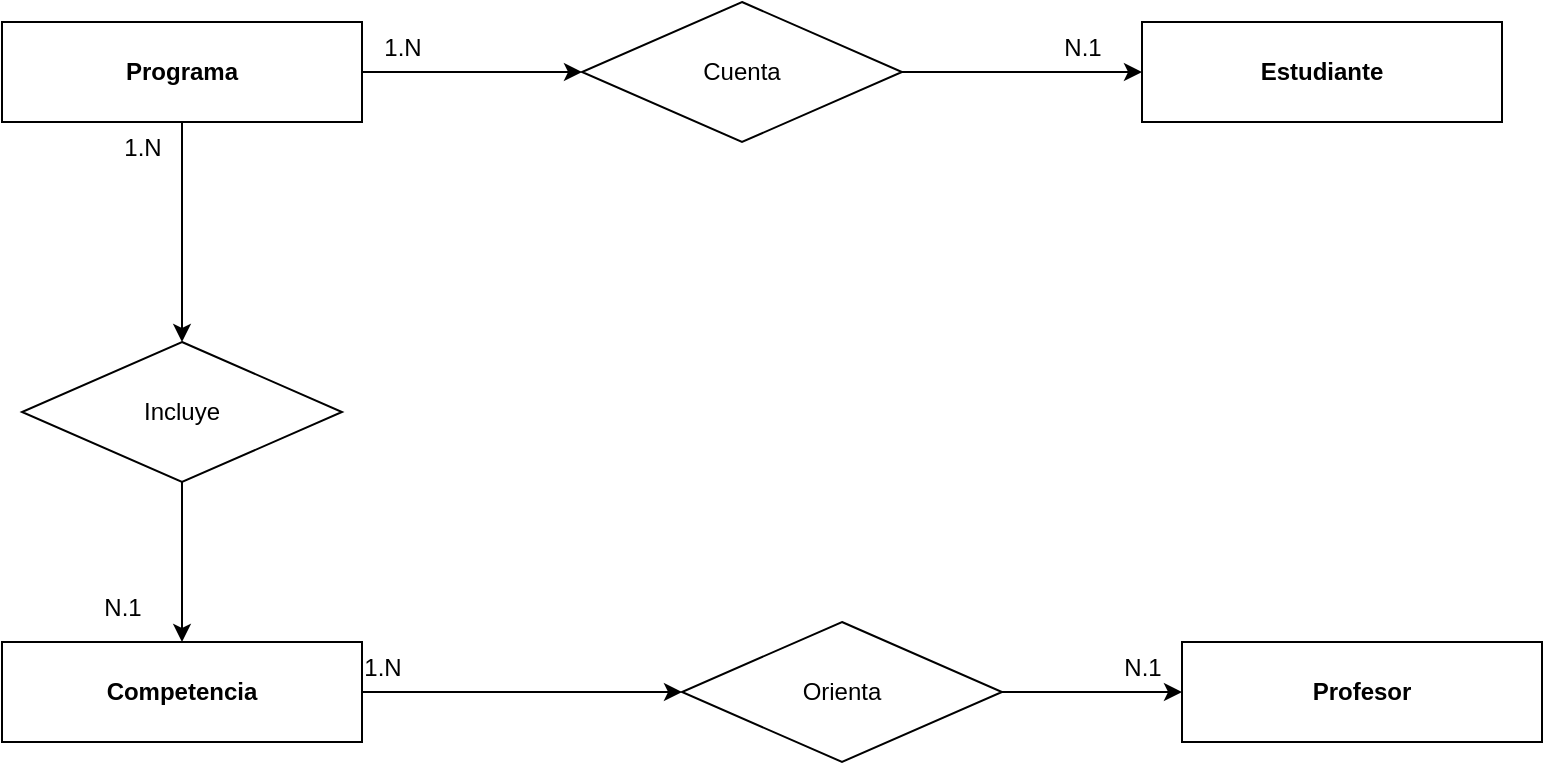 <mxfile version="26.0.16">
  <diagram name="Página-1" id="muNhL6f1HXaHlhQvyClO">
    <mxGraphModel dx="2181" dy="720" grid="1" gridSize="10" guides="1" tooltips="1" connect="1" arrows="1" fold="1" page="1" pageScale="1" pageWidth="827" pageHeight="1169" math="0" shadow="0">
      <root>
        <mxCell id="0" />
        <mxCell id="1" parent="0" />
        <mxCell id="JZUqMVkNNJxN4NacqDDE-9" style="edgeStyle=orthogonalEdgeStyle;rounded=0;orthogonalLoop=1;jettySize=auto;html=1;exitX=1;exitY=0.5;exitDx=0;exitDy=0;entryX=0;entryY=0.5;entryDx=0;entryDy=0;" edge="1" parent="1" source="JZUqMVkNNJxN4NacqDDE-1" target="JZUqMVkNNJxN4NacqDDE-7">
          <mxGeometry relative="1" as="geometry" />
        </mxCell>
        <mxCell id="JZUqMVkNNJxN4NacqDDE-12" style="edgeStyle=orthogonalEdgeStyle;rounded=0;orthogonalLoop=1;jettySize=auto;html=1;exitX=0.5;exitY=1;exitDx=0;exitDy=0;entryX=0.5;entryY=0;entryDx=0;entryDy=0;" edge="1" parent="1" source="JZUqMVkNNJxN4NacqDDE-1" target="JZUqMVkNNJxN4NacqDDE-6">
          <mxGeometry relative="1" as="geometry" />
        </mxCell>
        <mxCell id="JZUqMVkNNJxN4NacqDDE-1" value="&lt;b&gt;Programa&lt;/b&gt;" style="rounded=0;whiteSpace=wrap;html=1;" vertex="1" parent="1">
          <mxGeometry x="-90" y="110" width="180" height="50" as="geometry" />
        </mxCell>
        <mxCell id="JZUqMVkNNJxN4NacqDDE-2" value="&lt;b&gt;Profesor&lt;/b&gt;" style="rounded=0;whiteSpace=wrap;html=1;" vertex="1" parent="1">
          <mxGeometry x="500" y="420" width="180" height="50" as="geometry" />
        </mxCell>
        <mxCell id="JZUqMVkNNJxN4NacqDDE-14" style="edgeStyle=orthogonalEdgeStyle;rounded=0;orthogonalLoop=1;jettySize=auto;html=1;exitX=1;exitY=0.5;exitDx=0;exitDy=0;entryX=0;entryY=0.5;entryDx=0;entryDy=0;" edge="1" parent="1" source="JZUqMVkNNJxN4NacqDDE-3" target="JZUqMVkNNJxN4NacqDDE-8">
          <mxGeometry relative="1" as="geometry" />
        </mxCell>
        <mxCell id="JZUqMVkNNJxN4NacqDDE-3" value="&lt;b&gt;Competencia&lt;/b&gt;" style="rounded=0;whiteSpace=wrap;html=1;" vertex="1" parent="1">
          <mxGeometry x="-90" y="420" width="180" height="50" as="geometry" />
        </mxCell>
        <mxCell id="JZUqMVkNNJxN4NacqDDE-4" value="&lt;b&gt;Estudiante&lt;/b&gt;" style="rounded=0;whiteSpace=wrap;html=1;" vertex="1" parent="1">
          <mxGeometry x="480" y="110" width="180" height="50" as="geometry" />
        </mxCell>
        <mxCell id="JZUqMVkNNJxN4NacqDDE-13" style="edgeStyle=orthogonalEdgeStyle;rounded=0;orthogonalLoop=1;jettySize=auto;html=1;exitX=0.5;exitY=1;exitDx=0;exitDy=0;" edge="1" parent="1" source="JZUqMVkNNJxN4NacqDDE-6" target="JZUqMVkNNJxN4NacqDDE-3">
          <mxGeometry relative="1" as="geometry" />
        </mxCell>
        <mxCell id="JZUqMVkNNJxN4NacqDDE-6" value="Incluye" style="rhombus;whiteSpace=wrap;html=1;" vertex="1" parent="1">
          <mxGeometry x="-80" y="270" width="160" height="70" as="geometry" />
        </mxCell>
        <mxCell id="JZUqMVkNNJxN4NacqDDE-10" style="edgeStyle=orthogonalEdgeStyle;rounded=0;orthogonalLoop=1;jettySize=auto;html=1;exitX=1;exitY=0.5;exitDx=0;exitDy=0;entryX=0;entryY=0.5;entryDx=0;entryDy=0;" edge="1" parent="1" source="JZUqMVkNNJxN4NacqDDE-7" target="JZUqMVkNNJxN4NacqDDE-4">
          <mxGeometry relative="1" as="geometry" />
        </mxCell>
        <mxCell id="JZUqMVkNNJxN4NacqDDE-7" value="Cuenta" style="rhombus;whiteSpace=wrap;html=1;" vertex="1" parent="1">
          <mxGeometry x="200" y="100" width="160" height="70" as="geometry" />
        </mxCell>
        <mxCell id="JZUqMVkNNJxN4NacqDDE-15" style="edgeStyle=orthogonalEdgeStyle;rounded=0;orthogonalLoop=1;jettySize=auto;html=1;exitX=1;exitY=0.5;exitDx=0;exitDy=0;entryX=0;entryY=0.5;entryDx=0;entryDy=0;" edge="1" parent="1" source="JZUqMVkNNJxN4NacqDDE-8" target="JZUqMVkNNJxN4NacqDDE-2">
          <mxGeometry relative="1" as="geometry" />
        </mxCell>
        <mxCell id="JZUqMVkNNJxN4NacqDDE-8" value="Orienta" style="rhombus;whiteSpace=wrap;html=1;" vertex="1" parent="1">
          <mxGeometry x="250" y="410" width="160" height="70" as="geometry" />
        </mxCell>
        <mxCell id="JZUqMVkNNJxN4NacqDDE-16" value="1.N" style="text;html=1;align=center;verticalAlign=middle;resizable=0;points=[];autosize=1;strokeColor=none;fillColor=none;" vertex="1" parent="1">
          <mxGeometry x="90" y="108" width="40" height="30" as="geometry" />
        </mxCell>
        <mxCell id="JZUqMVkNNJxN4NacqDDE-17" value="N.1" style="text;html=1;align=center;verticalAlign=middle;resizable=0;points=[];autosize=1;strokeColor=none;fillColor=none;" vertex="1" parent="1">
          <mxGeometry x="430" y="108" width="40" height="30" as="geometry" />
        </mxCell>
        <mxCell id="JZUqMVkNNJxN4NacqDDE-18" value="1.N" style="text;html=1;align=center;verticalAlign=middle;resizable=0;points=[];autosize=1;strokeColor=none;fillColor=none;" vertex="1" parent="1">
          <mxGeometry x="-40" y="158" width="40" height="30" as="geometry" />
        </mxCell>
        <mxCell id="JZUqMVkNNJxN4NacqDDE-19" value="N.1" style="text;html=1;align=center;verticalAlign=middle;resizable=0;points=[];autosize=1;strokeColor=none;fillColor=none;" vertex="1" parent="1">
          <mxGeometry x="-50" y="388" width="40" height="30" as="geometry" />
        </mxCell>
        <mxCell id="JZUqMVkNNJxN4NacqDDE-20" value="1.N" style="text;html=1;align=center;verticalAlign=middle;resizable=0;points=[];autosize=1;strokeColor=none;fillColor=none;" vertex="1" parent="1">
          <mxGeometry x="80" y="418" width="40" height="30" as="geometry" />
        </mxCell>
        <mxCell id="JZUqMVkNNJxN4NacqDDE-21" value="N.1" style="text;html=1;align=center;verticalAlign=middle;resizable=0;points=[];autosize=1;strokeColor=none;fillColor=none;" vertex="1" parent="1">
          <mxGeometry x="460" y="418" width="40" height="30" as="geometry" />
        </mxCell>
      </root>
    </mxGraphModel>
  </diagram>
</mxfile>
